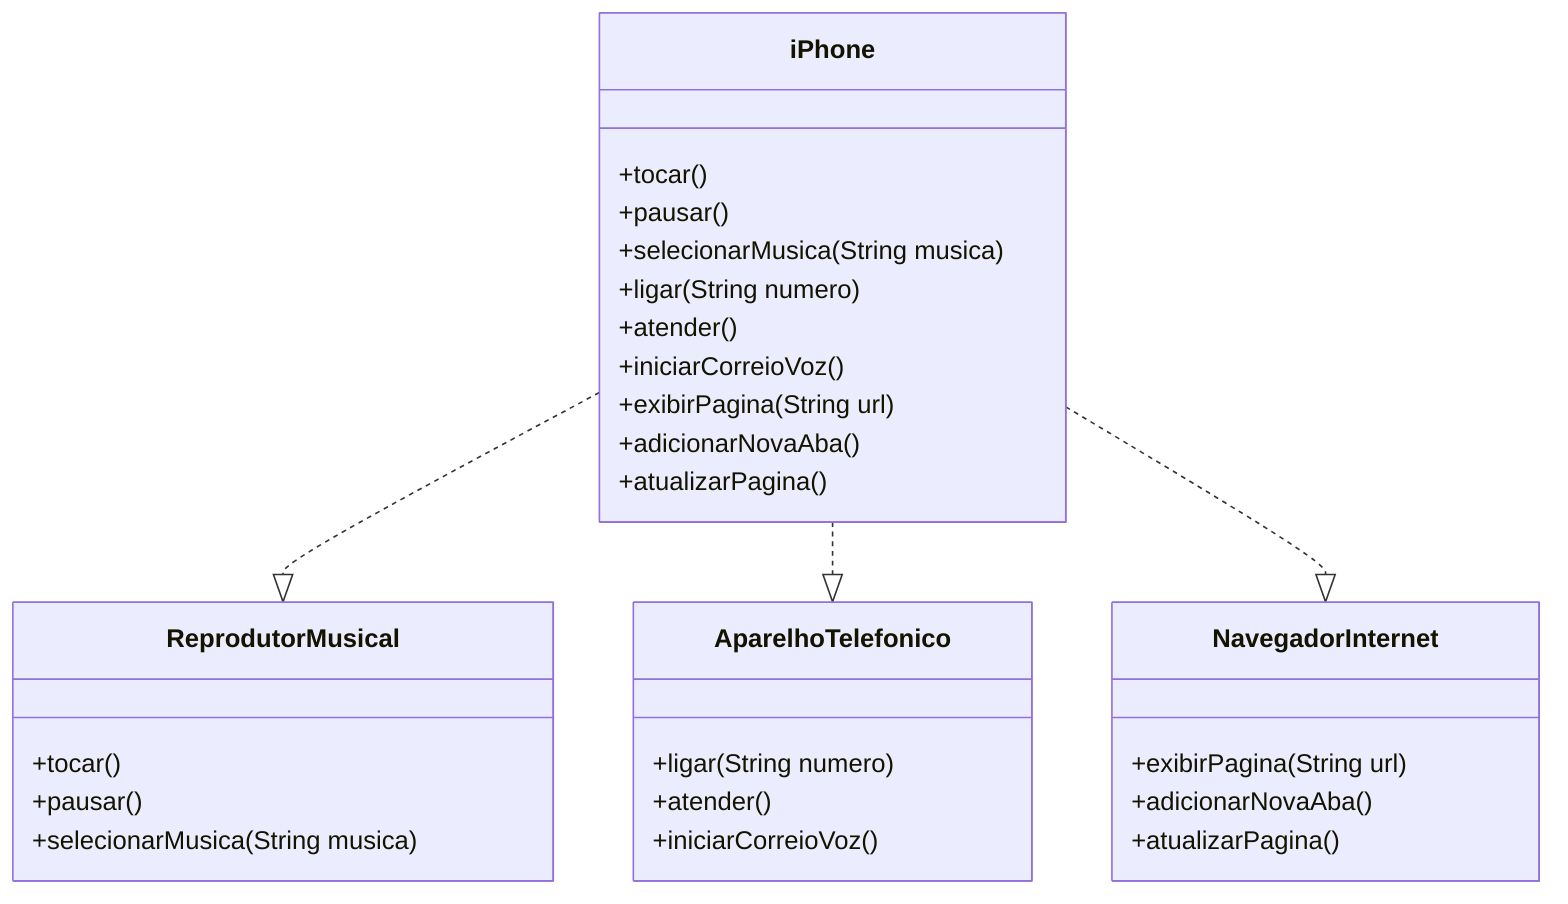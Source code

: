 classDiagram
    class iPhone {
        +tocar()
        +pausar()
        +selecionarMusica(String musica)
        +ligar(String numero)
        +atender()
        +iniciarCorreioVoz()
        +exibirPagina(String url)
        +adicionarNovaAba()
        +atualizarPagina()
    }

    class ReprodutorMusical {
        +tocar()
        +pausar()
        +selecionarMusica(String musica)
    }

    class AparelhoTelefonico {
        +ligar(String numero)
        +atender()
        +iniciarCorreioVoz()
    }

    class NavegadorInternet {
        +exibirPagina(String url)
        +adicionarNovaAba()
        +atualizarPagina()
    }

    iPhone ..|> ReprodutorMusical
    iPhone ..|> AparelhoTelefonico
    iPhone ..|> NavegadorInternet